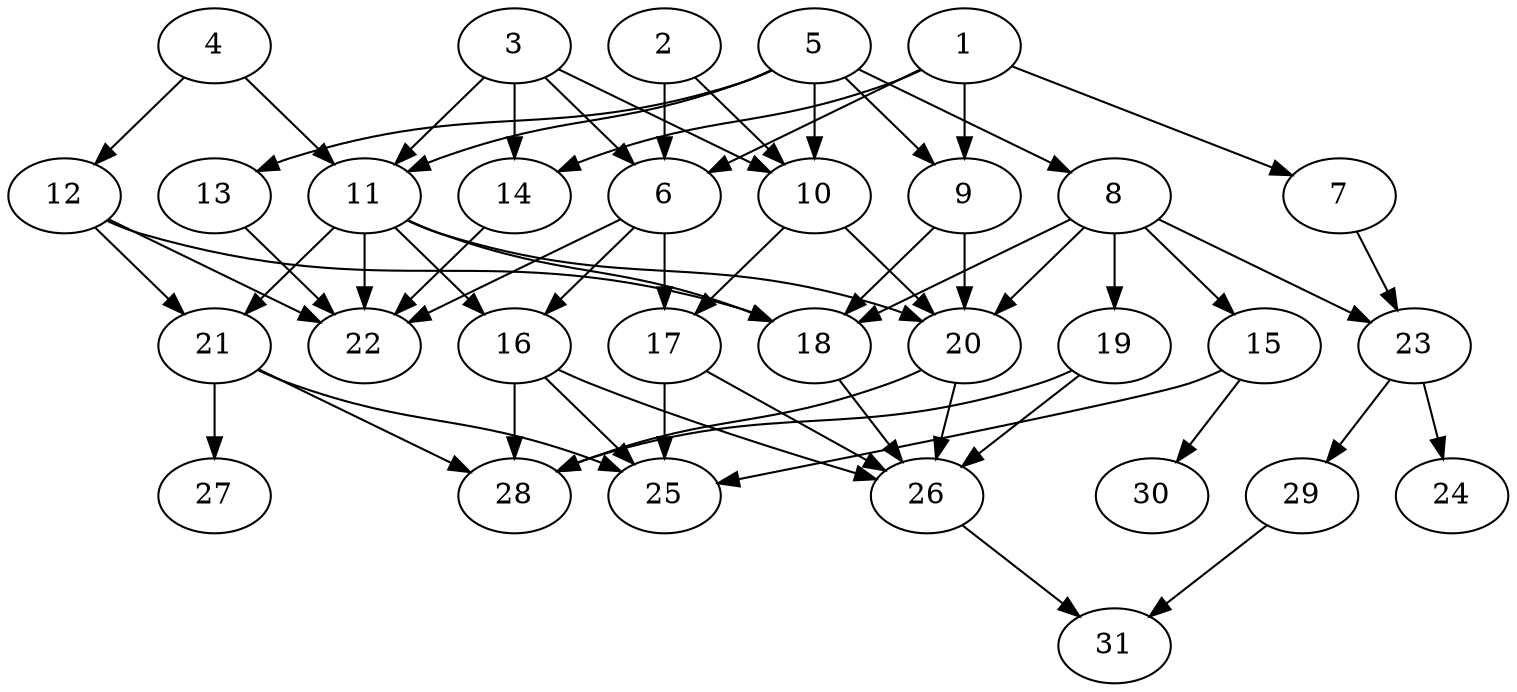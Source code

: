 // DAG (tier=2-normal, mode=data, n=31, ccr=0.403, fat=0.588, density=0.539, regular=0.517, jump=0.175, mindata=2097152, maxdata=16777216)
// DAG automatically generated by daggen at Sun Aug 24 16:33:34 2025
// /home/ermia/Project/Environments/daggen/bin/daggen --dot --ccr 0.403 --fat 0.588 --regular 0.517 --density 0.539 --jump 0.175 --mindata 2097152 --maxdata 16777216 -n 31 
digraph G {
  1 [size="3110288398161698304", alpha="0.14", expect_size="1555144199080849152"]
  1 -> 6 [size ="1141456555212800"]
  1 -> 7 [size ="1141456555212800"]
  1 -> 9 [size ="1141456555212800"]
  1 -> 14 [size ="1141456555212800"]
  2 [size="44574663465466088", alpha="0.06", expect_size="22287331732733044"]
  2 -> 6 [size ="722880652378112"]
  2 -> 10 [size ="722880652378112"]
  3 [size="45722604784686864", alpha="0.03", expect_size="22861302392343432"]
  3 -> 6 [size ="756434472009728"]
  3 -> 10 [size ="756434472009728"]
  3 -> 11 [size ="756434472009728"]
  3 -> 14 [size ="756434472009728"]
  4 [size="68256663162327138304", alpha="0.03", expect_size="34128331581163569152"]
  4 -> 11 [size ="133614427701248"]
  4 -> 12 [size ="133614427701248"]
  5 [size="41770728275453744", alpha="0.05", expect_size="20885364137726872"]
  5 -> 8 [size ="782463886426112"]
  5 -> 9 [size ="782463886426112"]
  5 -> 10 [size ="782463886426112"]
  5 -> 11 [size ="782463886426112"]
  5 -> 13 [size ="782463886426112"]
  6 [size="5902282000233377", alpha="0.04", expect_size="2951141000116688"]
  6 -> 16 [size ="138478880817152"]
  6 -> 17 [size ="138478880817152"]
  6 -> 22 [size ="138478880817152"]
  7 [size="283041285348573536", alpha="0.06", expect_size="141520642674286768"]
  7 -> 23 [size ="628963407822848"]
  8 [size="1012207669495554944", alpha="0.11", expect_size="506103834747777472"]
  8 -> 15 [size ="1889450602790912"]
  8 -> 18 [size ="1889450602790912"]
  8 -> 19 [size ="1889450602790912"]
  8 -> 20 [size ="1889450602790912"]
  8 -> 23 [size ="1889450602790912"]
  9 [size="4187683136844529152", alpha="0.09", expect_size="2093841568422264576"]
  9 -> 18 [size ="2056922593230848"]
  9 -> 20 [size ="2056922593230848"]
  10 [size="1392407263578050816", alpha="0.02", expect_size="696203631789025408"]
  10 -> 17 [size ="888047579168768"]
  10 -> 20 [size ="888047579168768"]
  11 [size="488672271340469747712", alpha="0.11", expect_size="244336135670234873856"]
  11 -> 16 [size ="496327628685312"]
  11 -> 18 [size ="496327628685312"]
  11 -> 20 [size ="496327628685312"]
  11 -> 21 [size ="496327628685312"]
  11 -> 22 [size ="496327628685312"]
  12 [size="1758837499340357888", alpha="0.03", expect_size="879418749670178944"]
  12 -> 18 [size ="937393733500928"]
  12 -> 21 [size ="937393733500928"]
  12 -> 22 [size ="937393733500928"]
  13 [size="7949053773537005", alpha="0.11", expect_size="3974526886768502"]
  13 -> 22 [size ="479312318824448"]
  14 [size="2418294388109174898688", alpha="0.05", expect_size="1209147194054587449344"]
  14 -> 22 [size ="1441327807987712"]
  15 [size="5250266404601744", alpha="0.03", expect_size="2625133202300872"]
  15 -> 25 [size ="286784772636672"]
  15 -> 30 [size ="286784772636672"]
  16 [size="179619989421031424000", alpha="0.04", expect_size="89809994710515712000"]
  16 -> 25 [size ="254678977740800"]
  16 -> 26 [size ="254678977740800"]
  16 -> 28 [size ="254678977740800"]
  17 [size="4687863211504976265216", alpha="0.11", expect_size="2343931605752488132608"]
  17 -> 25 [size ="2240818119180288"]
  17 -> 26 [size ="2240818119180288"]
  18 [size="721545045503111069696", alpha="0.17", expect_size="360772522751555534848"]
  18 -> 26 [size ="643574685237248"]
  19 [size="16121569445687590912", alpha="0.12", expect_size="8060784722843795456"]
  19 -> 26 [size ="51053814874112"]
  19 -> 28 [size ="51053814874112"]
  20 [size="833114368122506182656", alpha="0.18", expect_size="416557184061253091328"]
  20 -> 26 [size ="708314941882368"]
  20 -> 28 [size ="708314941882368"]
  21 [size="161228129069388160", alpha="0.20", expect_size="80614064534694080"]
  21 -> 25 [size ="224218264371200"]
  21 -> 27 [size ="224218264371200"]
  21 -> 28 [size ="224218264371200"]
  22 [size="447930319116594839552", alpha="0.13", expect_size="223965159558297419776"]
  23 [size="868990199578778624", alpha="0.11", expect_size="434495099789389312"]
  23 -> 24 [size ="385838420590592"]
  23 -> 29 [size ="385838420590592"]
  24 [size="208325521152211296", alpha="0.02", expect_size="104162760576105648"]
  25 [size="26843552612828480", alpha="0.01", expect_size="13421776306414240"]
  26 [size="2574291091455471517696", alpha="0.16", expect_size="1287145545727735758848"]
  26 -> 31 [size ="1502663564853248"]
  27 [size="340667392916812736", alpha="0.16", expect_size="170333696458406368"]
  28 [size="386255888918534684672", alpha="0.11", expect_size="193127944459267342336"]
  29 [size="4767393031949394", alpha="0.14", expect_size="2383696515974697"]
  29 -> 31 [size ="397993681354752"]
  30 [size="11583041591132814", alpha="0.11", expect_size="5791520795566407"]
  31 [size="939920235324929736704", alpha="0.13", expect_size="469960117662464868352"]
}